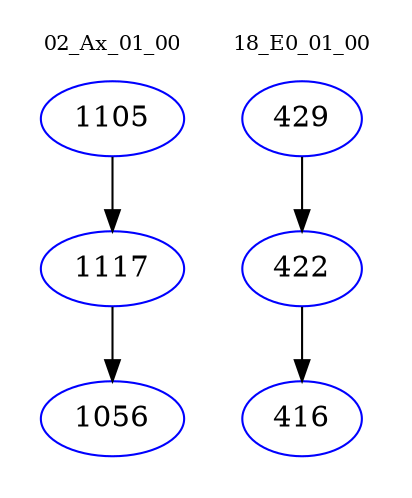 digraph{
subgraph cluster_0 {
color = white
label = "02_Ax_01_00";
fontsize=10;
T0_1105 [label="1105", color="blue"]
T0_1105 -> T0_1117 [color="black"]
T0_1117 [label="1117", color="blue"]
T0_1117 -> T0_1056 [color="black"]
T0_1056 [label="1056", color="blue"]
}
subgraph cluster_1 {
color = white
label = "18_E0_01_00";
fontsize=10;
T1_429 [label="429", color="blue"]
T1_429 -> T1_422 [color="black"]
T1_422 [label="422", color="blue"]
T1_422 -> T1_416 [color="black"]
T1_416 [label="416", color="blue"]
}
}
